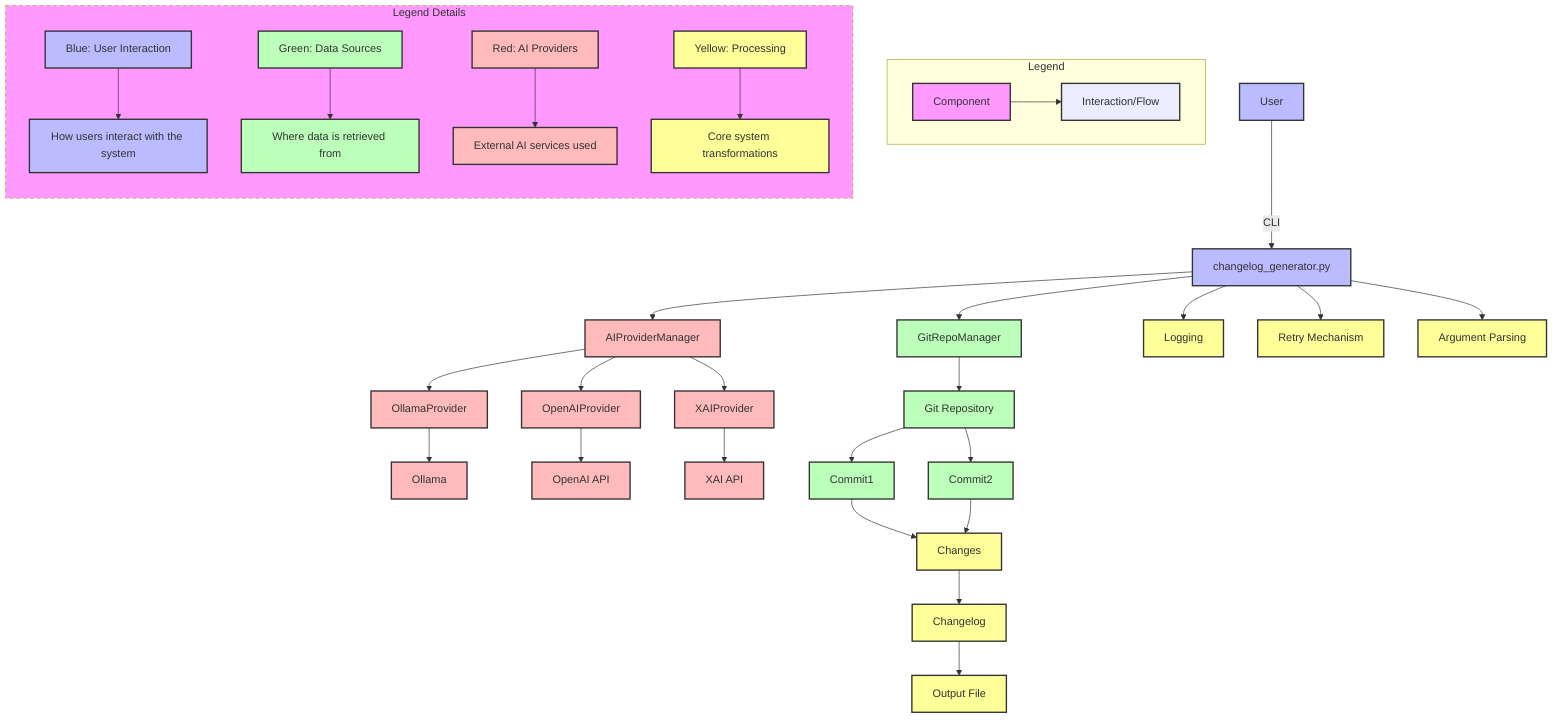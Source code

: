 graph TD
    %% Legend
    subgraph Legend
        direction LR
        L1[Component] --> L2[Interaction/Flow]
        style L1 fill:#f9f,stroke:#333,stroke-width:2px
        style L2 stroke:#333,stroke-width:2px
    end

    %% Main Architecture
    A[User] -->|CLI| B[changelog_generator.py]
    style A fill:#bbf,stroke:#333,stroke-width:2px
    style B fill:#bbf,stroke:#333,stroke-width:2px

    B --> C[GitRepoManager]
    style C fill:#bfb,stroke:#333,stroke-width:2px
    B --> D[AIProviderManager]
    style D fill:#fbb,stroke:#333,stroke-width:2px
    D --> E[OllamaProvider]
    style E fill:#fbb,stroke:#333,stroke-width:2px
    D --> F[OpenAIProvider]
    style F fill:#fbb,stroke:#333,stroke-width:2px
    D --> G[XAIProvider]
    style G fill:#fbb,stroke:#333,stroke-width:2px
    E --> H[Ollama]
    style H fill:#fbb,stroke:#333,stroke-width:2px
    F --> I[OpenAI API]
    style I fill:#fbb,stroke:#333,stroke-width:2px
    G --> J[XAI API]
    style J fill:#fbb,stroke:#333,stroke-width:2px
    C --> K[Git Repository]
    style K fill:#bfb,stroke:#333,stroke-width:2px
    K --> L[Commit1]
    style L fill:#bfb,stroke:#333,stroke-width:2px
    K --> M[Commit2]
    style M fill:#bfb,stroke:#333,stroke-width:2px
    L --> N[Changes]
    style N fill:#ff9,stroke:#333,stroke-width:2px
    M --> N
    N --> O[Changelog]
    style O fill:#ff9,stroke:#333,stroke-width:2px
    O --> P[Output File]
    style P fill:#ff9,stroke:#333,stroke-width:2px
    B --> Q[Logging]
    style Q fill:#ff9,stroke:#333,stroke-width:2px
    B --> R[Retry Mechanism]
    style R fill:#ff9,stroke:#333,stroke-width:2px
    B --> S[Argument Parsing]
    style S fill:#ff9,stroke:#333,stroke-width:2px

    %% Legend Descriptions
    subgraph LegendDetails [Legend Details]
        direction TB
        L3[Blue: User Interaction] --> L4[How users interact with the system]
        L5[Green: Data Sources] --> L6[Where data is retrieved from]
        L7[Red: AI Providers] --> L8[External AI services used]
        L9[Yellow: Processing] --> L10[Core system transformations]
    end
    
    style L3 fill:#bbf,stroke:#333,stroke-width:2px
    style L4 fill:#bbf,stroke:#333,stroke-width:2px
    style L5 fill:#bfb,stroke:#333,stroke-width:2px
    style L6 fill:#bfb,stroke:#333,stroke-width:2px
    style L7 fill:#fbb,stroke:#333,stroke-width:2px
    style L8 fill:#fbb,stroke:#333,stroke-width:2px
    style L9 fill:#ff9,stroke:#333,stroke-width:2px
    style L10 fill:#ff9,stroke:#333,stroke-width:2px
    
    style LegendDetails fill:#f9f,stroke-dasharray:5